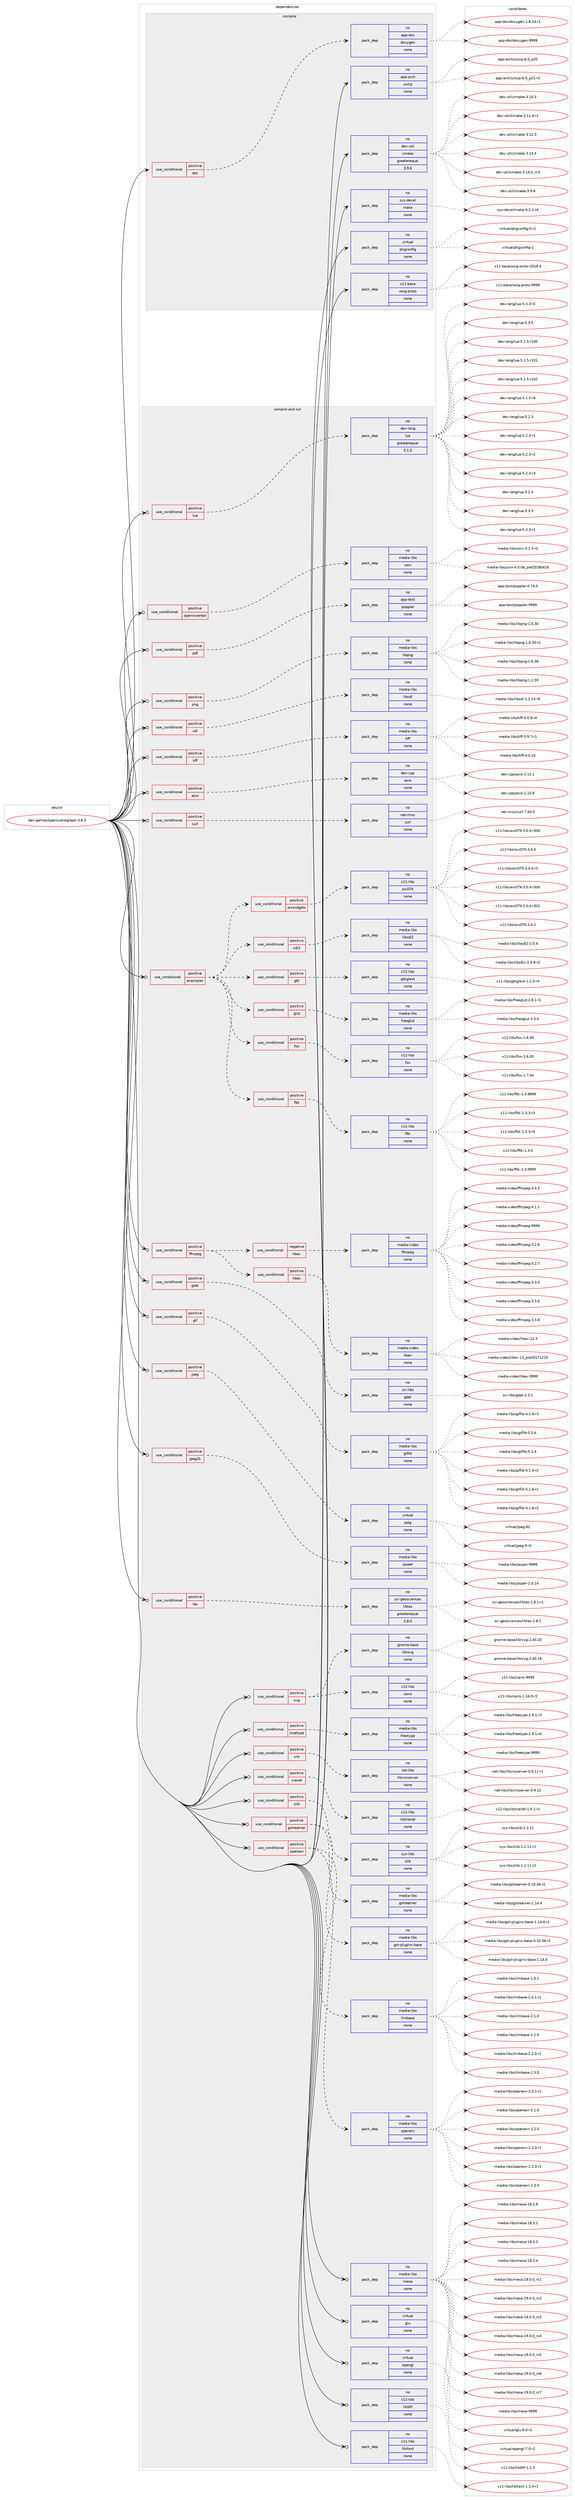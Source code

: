digraph prolog {

# *************
# Graph options
# *************

newrank=true;
concentrate=true;
compound=true;
graph [rankdir=LR,fontname=Helvetica,fontsize=10,ranksep=1.5];#, ranksep=2.5, nodesep=0.2];
edge  [arrowhead=vee];
node  [fontname=Helvetica,fontsize=10];

# **********
# The ebuild
# **********

subgraph cluster_leftcol {
color=gray;
rank=same;
label=<<i>ebuild</i>>;
id [label="dev-games/openscenegraph-3.6.3", color=red, width=4, href="../dev-games/openscenegraph-3.6.3.svg"];
}

# ****************
# The dependencies
# ****************

subgraph cluster_midcol {
color=gray;
label=<<i>dependencies</i>>;
subgraph cluster_compile {
fillcolor="#eeeeee";
style=filled;
label=<<i>compile</i>>;
subgraph cond358397 {
dependency1325007 [label=<<TABLE BORDER="0" CELLBORDER="1" CELLSPACING="0" CELLPADDING="4"><TR><TD ROWSPAN="3" CELLPADDING="10">use_conditional</TD></TR><TR><TD>positive</TD></TR><TR><TD>doc</TD></TR></TABLE>>, shape=none, color=red];
subgraph pack945587 {
dependency1325008 [label=<<TABLE BORDER="0" CELLBORDER="1" CELLSPACING="0" CELLPADDING="4" WIDTH="220"><TR><TD ROWSPAN="6" CELLPADDING="30">pack_dep</TD></TR><TR><TD WIDTH="110">no</TD></TR><TR><TD>app-doc</TD></TR><TR><TD>doxygen</TD></TR><TR><TD>none</TD></TR><TR><TD></TD></TR></TABLE>>, shape=none, color=blue];
}
dependency1325007:e -> dependency1325008:w [weight=20,style="dashed",arrowhead="vee"];
}
id:e -> dependency1325007:w [weight=20,style="solid",arrowhead="vee"];
subgraph pack945588 {
dependency1325009 [label=<<TABLE BORDER="0" CELLBORDER="1" CELLSPACING="0" CELLPADDING="4" WIDTH="220"><TR><TD ROWSPAN="6" CELLPADDING="30">pack_dep</TD></TR><TR><TD WIDTH="110">no</TD></TR><TR><TD>app-arch</TD></TR><TR><TD>unzip</TD></TR><TR><TD>none</TD></TR><TR><TD></TD></TR></TABLE>>, shape=none, color=blue];
}
id:e -> dependency1325009:w [weight=20,style="solid",arrowhead="vee"];
subgraph pack945589 {
dependency1325010 [label=<<TABLE BORDER="0" CELLBORDER="1" CELLSPACING="0" CELLPADDING="4" WIDTH="220"><TR><TD ROWSPAN="6" CELLPADDING="30">pack_dep</TD></TR><TR><TD WIDTH="110">no</TD></TR><TR><TD>dev-util</TD></TR><TR><TD>cmake</TD></TR><TR><TD>greaterequal</TD></TR><TR><TD>3.9.6</TD></TR></TABLE>>, shape=none, color=blue];
}
id:e -> dependency1325010:w [weight=20,style="solid",arrowhead="vee"];
subgraph pack945590 {
dependency1325011 [label=<<TABLE BORDER="0" CELLBORDER="1" CELLSPACING="0" CELLPADDING="4" WIDTH="220"><TR><TD ROWSPAN="6" CELLPADDING="30">pack_dep</TD></TR><TR><TD WIDTH="110">no</TD></TR><TR><TD>sys-devel</TD></TR><TR><TD>make</TD></TR><TR><TD>none</TD></TR><TR><TD></TD></TR></TABLE>>, shape=none, color=blue];
}
id:e -> dependency1325011:w [weight=20,style="solid",arrowhead="vee"];
subgraph pack945591 {
dependency1325012 [label=<<TABLE BORDER="0" CELLBORDER="1" CELLSPACING="0" CELLPADDING="4" WIDTH="220"><TR><TD ROWSPAN="6" CELLPADDING="30">pack_dep</TD></TR><TR><TD WIDTH="110">no</TD></TR><TR><TD>virtual</TD></TR><TR><TD>pkgconfig</TD></TR><TR><TD>none</TD></TR><TR><TD></TD></TR></TABLE>>, shape=none, color=blue];
}
id:e -> dependency1325012:w [weight=20,style="solid",arrowhead="vee"];
subgraph pack945592 {
dependency1325013 [label=<<TABLE BORDER="0" CELLBORDER="1" CELLSPACING="0" CELLPADDING="4" WIDTH="220"><TR><TD ROWSPAN="6" CELLPADDING="30">pack_dep</TD></TR><TR><TD WIDTH="110">no</TD></TR><TR><TD>x11-base</TD></TR><TR><TD>xorg-proto</TD></TR><TR><TD>none</TD></TR><TR><TD></TD></TR></TABLE>>, shape=none, color=blue];
}
id:e -> dependency1325013:w [weight=20,style="solid",arrowhead="vee"];
}
subgraph cluster_compileandrun {
fillcolor="#eeeeee";
style=filled;
label=<<i>compile and run</i>>;
subgraph cond358398 {
dependency1325014 [label=<<TABLE BORDER="0" CELLBORDER="1" CELLSPACING="0" CELLPADDING="4"><TR><TD ROWSPAN="3" CELLPADDING="10">use_conditional</TD></TR><TR><TD>positive</TD></TR><TR><TD>asio</TD></TR></TABLE>>, shape=none, color=red];
subgraph pack945593 {
dependency1325015 [label=<<TABLE BORDER="0" CELLBORDER="1" CELLSPACING="0" CELLPADDING="4" WIDTH="220"><TR><TD ROWSPAN="6" CELLPADDING="30">pack_dep</TD></TR><TR><TD WIDTH="110">no</TD></TR><TR><TD>dev-cpp</TD></TR><TR><TD>asio</TD></TR><TR><TD>none</TD></TR><TR><TD></TD></TR></TABLE>>, shape=none, color=blue];
}
dependency1325014:e -> dependency1325015:w [weight=20,style="dashed",arrowhead="vee"];
}
id:e -> dependency1325014:w [weight=20,style="solid",arrowhead="odotvee"];
subgraph cond358399 {
dependency1325016 [label=<<TABLE BORDER="0" CELLBORDER="1" CELLSPACING="0" CELLPADDING="4"><TR><TD ROWSPAN="3" CELLPADDING="10">use_conditional</TD></TR><TR><TD>positive</TD></TR><TR><TD>curl</TD></TR></TABLE>>, shape=none, color=red];
subgraph pack945594 {
dependency1325017 [label=<<TABLE BORDER="0" CELLBORDER="1" CELLSPACING="0" CELLPADDING="4" WIDTH="220"><TR><TD ROWSPAN="6" CELLPADDING="30">pack_dep</TD></TR><TR><TD WIDTH="110">no</TD></TR><TR><TD>net-misc</TD></TR><TR><TD>curl</TD></TR><TR><TD>none</TD></TR><TR><TD></TD></TR></TABLE>>, shape=none, color=blue];
}
dependency1325016:e -> dependency1325017:w [weight=20,style="dashed",arrowhead="vee"];
}
id:e -> dependency1325016:w [weight=20,style="solid",arrowhead="odotvee"];
subgraph cond358400 {
dependency1325018 [label=<<TABLE BORDER="0" CELLBORDER="1" CELLSPACING="0" CELLPADDING="4"><TR><TD ROWSPAN="3" CELLPADDING="10">use_conditional</TD></TR><TR><TD>positive</TD></TR><TR><TD>examples</TD></TR></TABLE>>, shape=none, color=red];
subgraph cond358401 {
dependency1325019 [label=<<TABLE BORDER="0" CELLBORDER="1" CELLSPACING="0" CELLPADDING="4"><TR><TD ROWSPAN="3" CELLPADDING="10">use_conditional</TD></TR><TR><TD>positive</TD></TR><TR><TD>fltk</TD></TR></TABLE>>, shape=none, color=red];
subgraph pack945595 {
dependency1325020 [label=<<TABLE BORDER="0" CELLBORDER="1" CELLSPACING="0" CELLPADDING="4" WIDTH="220"><TR><TD ROWSPAN="6" CELLPADDING="30">pack_dep</TD></TR><TR><TD WIDTH="110">no</TD></TR><TR><TD>x11-libs</TD></TR><TR><TD>fltk</TD></TR><TR><TD>none</TD></TR><TR><TD></TD></TR></TABLE>>, shape=none, color=blue];
}
dependency1325019:e -> dependency1325020:w [weight=20,style="dashed",arrowhead="vee"];
}
dependency1325018:e -> dependency1325019:w [weight=20,style="dashed",arrowhead="vee"];
subgraph cond358402 {
dependency1325021 [label=<<TABLE BORDER="0" CELLBORDER="1" CELLSPACING="0" CELLPADDING="4"><TR><TD ROWSPAN="3" CELLPADDING="10">use_conditional</TD></TR><TR><TD>positive</TD></TR><TR><TD>fox</TD></TR></TABLE>>, shape=none, color=red];
subgraph pack945596 {
dependency1325022 [label=<<TABLE BORDER="0" CELLBORDER="1" CELLSPACING="0" CELLPADDING="4" WIDTH="220"><TR><TD ROWSPAN="6" CELLPADDING="30">pack_dep</TD></TR><TR><TD WIDTH="110">no</TD></TR><TR><TD>x11-libs</TD></TR><TR><TD>fox</TD></TR><TR><TD>none</TD></TR><TR><TD></TD></TR></TABLE>>, shape=none, color=blue];
}
dependency1325021:e -> dependency1325022:w [weight=20,style="dashed",arrowhead="vee"];
}
dependency1325018:e -> dependency1325021:w [weight=20,style="dashed",arrowhead="vee"];
subgraph cond358403 {
dependency1325023 [label=<<TABLE BORDER="0" CELLBORDER="1" CELLSPACING="0" CELLPADDING="4"><TR><TD ROWSPAN="3" CELLPADDING="10">use_conditional</TD></TR><TR><TD>positive</TD></TR><TR><TD>glut</TD></TR></TABLE>>, shape=none, color=red];
subgraph pack945597 {
dependency1325024 [label=<<TABLE BORDER="0" CELLBORDER="1" CELLSPACING="0" CELLPADDING="4" WIDTH="220"><TR><TD ROWSPAN="6" CELLPADDING="30">pack_dep</TD></TR><TR><TD WIDTH="110">no</TD></TR><TR><TD>media-libs</TD></TR><TR><TD>freeglut</TD></TR><TR><TD>none</TD></TR><TR><TD></TD></TR></TABLE>>, shape=none, color=blue];
}
dependency1325023:e -> dependency1325024:w [weight=20,style="dashed",arrowhead="vee"];
}
dependency1325018:e -> dependency1325023:w [weight=20,style="dashed",arrowhead="vee"];
subgraph cond358404 {
dependency1325025 [label=<<TABLE BORDER="0" CELLBORDER="1" CELLSPACING="0" CELLPADDING="4"><TR><TD ROWSPAN="3" CELLPADDING="10">use_conditional</TD></TR><TR><TD>positive</TD></TR><TR><TD>gtk</TD></TR></TABLE>>, shape=none, color=red];
subgraph pack945598 {
dependency1325026 [label=<<TABLE BORDER="0" CELLBORDER="1" CELLSPACING="0" CELLPADDING="4" WIDTH="220"><TR><TD ROWSPAN="6" CELLPADDING="30">pack_dep</TD></TR><TR><TD WIDTH="110">no</TD></TR><TR><TD>x11-libs</TD></TR><TR><TD>gtkglext</TD></TR><TR><TD>none</TD></TR><TR><TD></TD></TR></TABLE>>, shape=none, color=blue];
}
dependency1325025:e -> dependency1325026:w [weight=20,style="dashed",arrowhead="vee"];
}
dependency1325018:e -> dependency1325025:w [weight=20,style="dashed",arrowhead="vee"];
subgraph cond358405 {
dependency1325027 [label=<<TABLE BORDER="0" CELLBORDER="1" CELLSPACING="0" CELLPADDING="4"><TR><TD ROWSPAN="3" CELLPADDING="10">use_conditional</TD></TR><TR><TD>positive</TD></TR><TR><TD>sdl2</TD></TR></TABLE>>, shape=none, color=red];
subgraph pack945599 {
dependency1325028 [label=<<TABLE BORDER="0" CELLBORDER="1" CELLSPACING="0" CELLPADDING="4" WIDTH="220"><TR><TD ROWSPAN="6" CELLPADDING="30">pack_dep</TD></TR><TR><TD WIDTH="110">no</TD></TR><TR><TD>media-libs</TD></TR><TR><TD>libsdl2</TD></TR><TR><TD>none</TD></TR><TR><TD></TD></TR></TABLE>>, shape=none, color=blue];
}
dependency1325027:e -> dependency1325028:w [weight=20,style="dashed",arrowhead="vee"];
}
dependency1325018:e -> dependency1325027:w [weight=20,style="dashed",arrowhead="vee"];
subgraph cond358406 {
dependency1325029 [label=<<TABLE BORDER="0" CELLBORDER="1" CELLSPACING="0" CELLPADDING="4"><TR><TD ROWSPAN="3" CELLPADDING="10">use_conditional</TD></TR><TR><TD>positive</TD></TR><TR><TD>wxwidgets</TD></TR></TABLE>>, shape=none, color=red];
subgraph pack945600 {
dependency1325030 [label=<<TABLE BORDER="0" CELLBORDER="1" CELLSPACING="0" CELLPADDING="4" WIDTH="220"><TR><TD ROWSPAN="6" CELLPADDING="30">pack_dep</TD></TR><TR><TD WIDTH="110">no</TD></TR><TR><TD>x11-libs</TD></TR><TR><TD>wxGTK</TD></TR><TR><TD>none</TD></TR><TR><TD></TD></TR></TABLE>>, shape=none, color=blue];
}
dependency1325029:e -> dependency1325030:w [weight=20,style="dashed",arrowhead="vee"];
}
dependency1325018:e -> dependency1325029:w [weight=20,style="dashed",arrowhead="vee"];
}
id:e -> dependency1325018:w [weight=20,style="solid",arrowhead="odotvee"];
subgraph cond358407 {
dependency1325031 [label=<<TABLE BORDER="0" CELLBORDER="1" CELLSPACING="0" CELLPADDING="4"><TR><TD ROWSPAN="3" CELLPADDING="10">use_conditional</TD></TR><TR><TD>positive</TD></TR><TR><TD>ffmpeg</TD></TR></TABLE>>, shape=none, color=red];
subgraph cond358408 {
dependency1325032 [label=<<TABLE BORDER="0" CELLBORDER="1" CELLSPACING="0" CELLPADDING="4"><TR><TD ROWSPAN="3" CELLPADDING="10">use_conditional</TD></TR><TR><TD>positive</TD></TR><TR><TD>libav</TD></TR></TABLE>>, shape=none, color=red];
subgraph pack945601 {
dependency1325033 [label=<<TABLE BORDER="0" CELLBORDER="1" CELLSPACING="0" CELLPADDING="4" WIDTH="220"><TR><TD ROWSPAN="6" CELLPADDING="30">pack_dep</TD></TR><TR><TD WIDTH="110">no</TD></TR><TR><TD>media-video</TD></TR><TR><TD>libav</TD></TR><TR><TD>none</TD></TR><TR><TD></TD></TR></TABLE>>, shape=none, color=blue];
}
dependency1325032:e -> dependency1325033:w [weight=20,style="dashed",arrowhead="vee"];
}
dependency1325031:e -> dependency1325032:w [weight=20,style="dashed",arrowhead="vee"];
subgraph cond358409 {
dependency1325034 [label=<<TABLE BORDER="0" CELLBORDER="1" CELLSPACING="0" CELLPADDING="4"><TR><TD ROWSPAN="3" CELLPADDING="10">use_conditional</TD></TR><TR><TD>negative</TD></TR><TR><TD>libav</TD></TR></TABLE>>, shape=none, color=red];
subgraph pack945602 {
dependency1325035 [label=<<TABLE BORDER="0" CELLBORDER="1" CELLSPACING="0" CELLPADDING="4" WIDTH="220"><TR><TD ROWSPAN="6" CELLPADDING="30">pack_dep</TD></TR><TR><TD WIDTH="110">no</TD></TR><TR><TD>media-video</TD></TR><TR><TD>ffmpeg</TD></TR><TR><TD>none</TD></TR><TR><TD></TD></TR></TABLE>>, shape=none, color=blue];
}
dependency1325034:e -> dependency1325035:w [weight=20,style="dashed",arrowhead="vee"];
}
dependency1325031:e -> dependency1325034:w [weight=20,style="dashed",arrowhead="vee"];
}
id:e -> dependency1325031:w [weight=20,style="solid",arrowhead="odotvee"];
subgraph cond358410 {
dependency1325036 [label=<<TABLE BORDER="0" CELLBORDER="1" CELLSPACING="0" CELLPADDING="4"><TR><TD ROWSPAN="3" CELLPADDING="10">use_conditional</TD></TR><TR><TD>positive</TD></TR><TR><TD>gdal</TD></TR></TABLE>>, shape=none, color=red];
subgraph pack945603 {
dependency1325037 [label=<<TABLE BORDER="0" CELLBORDER="1" CELLSPACING="0" CELLPADDING="4" WIDTH="220"><TR><TD ROWSPAN="6" CELLPADDING="30">pack_dep</TD></TR><TR><TD WIDTH="110">no</TD></TR><TR><TD>sci-libs</TD></TR><TR><TD>gdal</TD></TR><TR><TD>none</TD></TR><TR><TD></TD></TR></TABLE>>, shape=none, color=blue];
}
dependency1325036:e -> dependency1325037:w [weight=20,style="dashed",arrowhead="vee"];
}
id:e -> dependency1325036:w [weight=20,style="solid",arrowhead="odotvee"];
subgraph cond358411 {
dependency1325038 [label=<<TABLE BORDER="0" CELLBORDER="1" CELLSPACING="0" CELLPADDING="4"><TR><TD ROWSPAN="3" CELLPADDING="10">use_conditional</TD></TR><TR><TD>positive</TD></TR><TR><TD>gif</TD></TR></TABLE>>, shape=none, color=red];
subgraph pack945604 {
dependency1325039 [label=<<TABLE BORDER="0" CELLBORDER="1" CELLSPACING="0" CELLPADDING="4" WIDTH="220"><TR><TD ROWSPAN="6" CELLPADDING="30">pack_dep</TD></TR><TR><TD WIDTH="110">no</TD></TR><TR><TD>media-libs</TD></TR><TR><TD>giflib</TD></TR><TR><TD>none</TD></TR><TR><TD></TD></TR></TABLE>>, shape=none, color=blue];
}
dependency1325038:e -> dependency1325039:w [weight=20,style="dashed",arrowhead="vee"];
}
id:e -> dependency1325038:w [weight=20,style="solid",arrowhead="odotvee"];
subgraph cond358412 {
dependency1325040 [label=<<TABLE BORDER="0" CELLBORDER="1" CELLSPACING="0" CELLPADDING="4"><TR><TD ROWSPAN="3" CELLPADDING="10">use_conditional</TD></TR><TR><TD>positive</TD></TR><TR><TD>gstreamer</TD></TR></TABLE>>, shape=none, color=red];
subgraph pack945605 {
dependency1325041 [label=<<TABLE BORDER="0" CELLBORDER="1" CELLSPACING="0" CELLPADDING="4" WIDTH="220"><TR><TD ROWSPAN="6" CELLPADDING="30">pack_dep</TD></TR><TR><TD WIDTH="110">no</TD></TR><TR><TD>media-libs</TD></TR><TR><TD>gstreamer</TD></TR><TR><TD>none</TD></TR><TR><TD></TD></TR></TABLE>>, shape=none, color=blue];
}
dependency1325040:e -> dependency1325041:w [weight=20,style="dashed",arrowhead="vee"];
subgraph pack945606 {
dependency1325042 [label=<<TABLE BORDER="0" CELLBORDER="1" CELLSPACING="0" CELLPADDING="4" WIDTH="220"><TR><TD ROWSPAN="6" CELLPADDING="30">pack_dep</TD></TR><TR><TD WIDTH="110">no</TD></TR><TR><TD>media-libs</TD></TR><TR><TD>gst-plugins-base</TD></TR><TR><TD>none</TD></TR><TR><TD></TD></TR></TABLE>>, shape=none, color=blue];
}
dependency1325040:e -> dependency1325042:w [weight=20,style="dashed",arrowhead="vee"];
}
id:e -> dependency1325040:w [weight=20,style="solid",arrowhead="odotvee"];
subgraph cond358413 {
dependency1325043 [label=<<TABLE BORDER="0" CELLBORDER="1" CELLSPACING="0" CELLPADDING="4"><TR><TD ROWSPAN="3" CELLPADDING="10">use_conditional</TD></TR><TR><TD>positive</TD></TR><TR><TD>jpeg</TD></TR></TABLE>>, shape=none, color=red];
subgraph pack945607 {
dependency1325044 [label=<<TABLE BORDER="0" CELLBORDER="1" CELLSPACING="0" CELLPADDING="4" WIDTH="220"><TR><TD ROWSPAN="6" CELLPADDING="30">pack_dep</TD></TR><TR><TD WIDTH="110">no</TD></TR><TR><TD>virtual</TD></TR><TR><TD>jpeg</TD></TR><TR><TD>none</TD></TR><TR><TD></TD></TR></TABLE>>, shape=none, color=blue];
}
dependency1325043:e -> dependency1325044:w [weight=20,style="dashed",arrowhead="vee"];
}
id:e -> dependency1325043:w [weight=20,style="solid",arrowhead="odotvee"];
subgraph cond358414 {
dependency1325045 [label=<<TABLE BORDER="0" CELLBORDER="1" CELLSPACING="0" CELLPADDING="4"><TR><TD ROWSPAN="3" CELLPADDING="10">use_conditional</TD></TR><TR><TD>positive</TD></TR><TR><TD>jpeg2k</TD></TR></TABLE>>, shape=none, color=red];
subgraph pack945608 {
dependency1325046 [label=<<TABLE BORDER="0" CELLBORDER="1" CELLSPACING="0" CELLPADDING="4" WIDTH="220"><TR><TD ROWSPAN="6" CELLPADDING="30">pack_dep</TD></TR><TR><TD WIDTH="110">no</TD></TR><TR><TD>media-libs</TD></TR><TR><TD>jasper</TD></TR><TR><TD>none</TD></TR><TR><TD></TD></TR></TABLE>>, shape=none, color=blue];
}
dependency1325045:e -> dependency1325046:w [weight=20,style="dashed",arrowhead="vee"];
}
id:e -> dependency1325045:w [weight=20,style="solid",arrowhead="odotvee"];
subgraph cond358415 {
dependency1325047 [label=<<TABLE BORDER="0" CELLBORDER="1" CELLSPACING="0" CELLPADDING="4"><TR><TD ROWSPAN="3" CELLPADDING="10">use_conditional</TD></TR><TR><TD>positive</TD></TR><TR><TD>las</TD></TR></TABLE>>, shape=none, color=red];
subgraph pack945609 {
dependency1325048 [label=<<TABLE BORDER="0" CELLBORDER="1" CELLSPACING="0" CELLPADDING="4" WIDTH="220"><TR><TD ROWSPAN="6" CELLPADDING="30">pack_dep</TD></TR><TR><TD WIDTH="110">no</TD></TR><TR><TD>sci-geosciences</TD></TR><TR><TD>liblas</TD></TR><TR><TD>greaterequal</TD></TR><TR><TD>1.8.0</TD></TR></TABLE>>, shape=none, color=blue];
}
dependency1325047:e -> dependency1325048:w [weight=20,style="dashed",arrowhead="vee"];
}
id:e -> dependency1325047:w [weight=20,style="solid",arrowhead="odotvee"];
subgraph cond358416 {
dependency1325049 [label=<<TABLE BORDER="0" CELLBORDER="1" CELLSPACING="0" CELLPADDING="4"><TR><TD ROWSPAN="3" CELLPADDING="10">use_conditional</TD></TR><TR><TD>positive</TD></TR><TR><TD>lua</TD></TR></TABLE>>, shape=none, color=red];
subgraph pack945610 {
dependency1325050 [label=<<TABLE BORDER="0" CELLBORDER="1" CELLSPACING="0" CELLPADDING="4" WIDTH="220"><TR><TD ROWSPAN="6" CELLPADDING="30">pack_dep</TD></TR><TR><TD WIDTH="110">no</TD></TR><TR><TD>dev-lang</TD></TR><TR><TD>lua</TD></TR><TR><TD>greaterequal</TD></TR><TR><TD>5.1.5</TD></TR></TABLE>>, shape=none, color=blue];
}
dependency1325049:e -> dependency1325050:w [weight=20,style="dashed",arrowhead="vee"];
}
id:e -> dependency1325049:w [weight=20,style="solid",arrowhead="odotvee"];
subgraph cond358417 {
dependency1325051 [label=<<TABLE BORDER="0" CELLBORDER="1" CELLSPACING="0" CELLPADDING="4"><TR><TD ROWSPAN="3" CELLPADDING="10">use_conditional</TD></TR><TR><TD>positive</TD></TR><TR><TD>openexr</TD></TR></TABLE>>, shape=none, color=red];
subgraph pack945611 {
dependency1325052 [label=<<TABLE BORDER="0" CELLBORDER="1" CELLSPACING="0" CELLPADDING="4" WIDTH="220"><TR><TD ROWSPAN="6" CELLPADDING="30">pack_dep</TD></TR><TR><TD WIDTH="110">no</TD></TR><TR><TD>media-libs</TD></TR><TR><TD>ilmbase</TD></TR><TR><TD>none</TD></TR><TR><TD></TD></TR></TABLE>>, shape=none, color=blue];
}
dependency1325051:e -> dependency1325052:w [weight=20,style="dashed",arrowhead="vee"];
subgraph pack945612 {
dependency1325053 [label=<<TABLE BORDER="0" CELLBORDER="1" CELLSPACING="0" CELLPADDING="4" WIDTH="220"><TR><TD ROWSPAN="6" CELLPADDING="30">pack_dep</TD></TR><TR><TD WIDTH="110">no</TD></TR><TR><TD>media-libs</TD></TR><TR><TD>openexr</TD></TR><TR><TD>none</TD></TR><TR><TD></TD></TR></TABLE>>, shape=none, color=blue];
}
dependency1325051:e -> dependency1325053:w [weight=20,style="dashed",arrowhead="vee"];
}
id:e -> dependency1325051:w [weight=20,style="solid",arrowhead="odotvee"];
subgraph cond358418 {
dependency1325054 [label=<<TABLE BORDER="0" CELLBORDER="1" CELLSPACING="0" CELLPADDING="4"><TR><TD ROWSPAN="3" CELLPADDING="10">use_conditional</TD></TR><TR><TD>positive</TD></TR><TR><TD>openinventor</TD></TR></TABLE>>, shape=none, color=red];
subgraph pack945613 {
dependency1325055 [label=<<TABLE BORDER="0" CELLBORDER="1" CELLSPACING="0" CELLPADDING="4" WIDTH="220"><TR><TD ROWSPAN="6" CELLPADDING="30">pack_dep</TD></TR><TR><TD WIDTH="110">no</TD></TR><TR><TD>media-libs</TD></TR><TR><TD>coin</TD></TR><TR><TD>none</TD></TR><TR><TD></TD></TR></TABLE>>, shape=none, color=blue];
}
dependency1325054:e -> dependency1325055:w [weight=20,style="dashed",arrowhead="vee"];
}
id:e -> dependency1325054:w [weight=20,style="solid",arrowhead="odotvee"];
subgraph cond358419 {
dependency1325056 [label=<<TABLE BORDER="0" CELLBORDER="1" CELLSPACING="0" CELLPADDING="4"><TR><TD ROWSPAN="3" CELLPADDING="10">use_conditional</TD></TR><TR><TD>positive</TD></TR><TR><TD>pdf</TD></TR></TABLE>>, shape=none, color=red];
subgraph pack945614 {
dependency1325057 [label=<<TABLE BORDER="0" CELLBORDER="1" CELLSPACING="0" CELLPADDING="4" WIDTH="220"><TR><TD ROWSPAN="6" CELLPADDING="30">pack_dep</TD></TR><TR><TD WIDTH="110">no</TD></TR><TR><TD>app-text</TD></TR><TR><TD>poppler</TD></TR><TR><TD>none</TD></TR><TR><TD></TD></TR></TABLE>>, shape=none, color=blue];
}
dependency1325056:e -> dependency1325057:w [weight=20,style="dashed",arrowhead="vee"];
}
id:e -> dependency1325056:w [weight=20,style="solid",arrowhead="odotvee"];
subgraph cond358420 {
dependency1325058 [label=<<TABLE BORDER="0" CELLBORDER="1" CELLSPACING="0" CELLPADDING="4"><TR><TD ROWSPAN="3" CELLPADDING="10">use_conditional</TD></TR><TR><TD>positive</TD></TR><TR><TD>png</TD></TR></TABLE>>, shape=none, color=red];
subgraph pack945615 {
dependency1325059 [label=<<TABLE BORDER="0" CELLBORDER="1" CELLSPACING="0" CELLPADDING="4" WIDTH="220"><TR><TD ROWSPAN="6" CELLPADDING="30">pack_dep</TD></TR><TR><TD WIDTH="110">no</TD></TR><TR><TD>media-libs</TD></TR><TR><TD>libpng</TD></TR><TR><TD>none</TD></TR><TR><TD></TD></TR></TABLE>>, shape=none, color=blue];
}
dependency1325058:e -> dependency1325059:w [weight=20,style="dashed",arrowhead="vee"];
}
id:e -> dependency1325058:w [weight=20,style="solid",arrowhead="odotvee"];
subgraph cond358421 {
dependency1325060 [label=<<TABLE BORDER="0" CELLBORDER="1" CELLSPACING="0" CELLPADDING="4"><TR><TD ROWSPAN="3" CELLPADDING="10">use_conditional</TD></TR><TR><TD>positive</TD></TR><TR><TD>sdl</TD></TR></TABLE>>, shape=none, color=red];
subgraph pack945616 {
dependency1325061 [label=<<TABLE BORDER="0" CELLBORDER="1" CELLSPACING="0" CELLPADDING="4" WIDTH="220"><TR><TD ROWSPAN="6" CELLPADDING="30">pack_dep</TD></TR><TR><TD WIDTH="110">no</TD></TR><TR><TD>media-libs</TD></TR><TR><TD>libsdl</TD></TR><TR><TD>none</TD></TR><TR><TD></TD></TR></TABLE>>, shape=none, color=blue];
}
dependency1325060:e -> dependency1325061:w [weight=20,style="dashed",arrowhead="vee"];
}
id:e -> dependency1325060:w [weight=20,style="solid",arrowhead="odotvee"];
subgraph cond358422 {
dependency1325062 [label=<<TABLE BORDER="0" CELLBORDER="1" CELLSPACING="0" CELLPADDING="4"><TR><TD ROWSPAN="3" CELLPADDING="10">use_conditional</TD></TR><TR><TD>positive</TD></TR><TR><TD>svg</TD></TR></TABLE>>, shape=none, color=red];
subgraph pack945617 {
dependency1325063 [label=<<TABLE BORDER="0" CELLBORDER="1" CELLSPACING="0" CELLPADDING="4" WIDTH="220"><TR><TD ROWSPAN="6" CELLPADDING="30">pack_dep</TD></TR><TR><TD WIDTH="110">no</TD></TR><TR><TD>gnome-base</TD></TR><TR><TD>librsvg</TD></TR><TR><TD>none</TD></TR><TR><TD></TD></TR></TABLE>>, shape=none, color=blue];
}
dependency1325062:e -> dependency1325063:w [weight=20,style="dashed",arrowhead="vee"];
subgraph pack945618 {
dependency1325064 [label=<<TABLE BORDER="0" CELLBORDER="1" CELLSPACING="0" CELLPADDING="4" WIDTH="220"><TR><TD ROWSPAN="6" CELLPADDING="30">pack_dep</TD></TR><TR><TD WIDTH="110">no</TD></TR><TR><TD>x11-libs</TD></TR><TR><TD>cairo</TD></TR><TR><TD>none</TD></TR><TR><TD></TD></TR></TABLE>>, shape=none, color=blue];
}
dependency1325062:e -> dependency1325064:w [weight=20,style="dashed",arrowhead="vee"];
}
id:e -> dependency1325062:w [weight=20,style="solid",arrowhead="odotvee"];
subgraph cond358423 {
dependency1325065 [label=<<TABLE BORDER="0" CELLBORDER="1" CELLSPACING="0" CELLPADDING="4"><TR><TD ROWSPAN="3" CELLPADDING="10">use_conditional</TD></TR><TR><TD>positive</TD></TR><TR><TD>tiff</TD></TR></TABLE>>, shape=none, color=red];
subgraph pack945619 {
dependency1325066 [label=<<TABLE BORDER="0" CELLBORDER="1" CELLSPACING="0" CELLPADDING="4" WIDTH="220"><TR><TD ROWSPAN="6" CELLPADDING="30">pack_dep</TD></TR><TR><TD WIDTH="110">no</TD></TR><TR><TD>media-libs</TD></TR><TR><TD>tiff</TD></TR><TR><TD>none</TD></TR><TR><TD></TD></TR></TABLE>>, shape=none, color=blue];
}
dependency1325065:e -> dependency1325066:w [weight=20,style="dashed",arrowhead="vee"];
}
id:e -> dependency1325065:w [weight=20,style="solid",arrowhead="odotvee"];
subgraph cond358424 {
dependency1325067 [label=<<TABLE BORDER="0" CELLBORDER="1" CELLSPACING="0" CELLPADDING="4"><TR><TD ROWSPAN="3" CELLPADDING="10">use_conditional</TD></TR><TR><TD>positive</TD></TR><TR><TD>truetype</TD></TR></TABLE>>, shape=none, color=red];
subgraph pack945620 {
dependency1325068 [label=<<TABLE BORDER="0" CELLBORDER="1" CELLSPACING="0" CELLPADDING="4" WIDTH="220"><TR><TD ROWSPAN="6" CELLPADDING="30">pack_dep</TD></TR><TR><TD WIDTH="110">no</TD></TR><TR><TD>media-libs</TD></TR><TR><TD>freetype</TD></TR><TR><TD>none</TD></TR><TR><TD></TD></TR></TABLE>>, shape=none, color=blue];
}
dependency1325067:e -> dependency1325068:w [weight=20,style="dashed",arrowhead="vee"];
}
id:e -> dependency1325067:w [weight=20,style="solid",arrowhead="odotvee"];
subgraph cond358425 {
dependency1325069 [label=<<TABLE BORDER="0" CELLBORDER="1" CELLSPACING="0" CELLPADDING="4"><TR><TD ROWSPAN="3" CELLPADDING="10">use_conditional</TD></TR><TR><TD>positive</TD></TR><TR><TD>vnc</TD></TR></TABLE>>, shape=none, color=red];
subgraph pack945621 {
dependency1325070 [label=<<TABLE BORDER="0" CELLBORDER="1" CELLSPACING="0" CELLPADDING="4" WIDTH="220"><TR><TD ROWSPAN="6" CELLPADDING="30">pack_dep</TD></TR><TR><TD WIDTH="110">no</TD></TR><TR><TD>net-libs</TD></TR><TR><TD>libvncserver</TD></TR><TR><TD>none</TD></TR><TR><TD></TD></TR></TABLE>>, shape=none, color=blue];
}
dependency1325069:e -> dependency1325070:w [weight=20,style="dashed",arrowhead="vee"];
}
id:e -> dependency1325069:w [weight=20,style="solid",arrowhead="odotvee"];
subgraph cond358426 {
dependency1325071 [label=<<TABLE BORDER="0" CELLBORDER="1" CELLSPACING="0" CELLPADDING="4"><TR><TD ROWSPAN="3" CELLPADDING="10">use_conditional</TD></TR><TR><TD>positive</TD></TR><TR><TD>xrandr</TD></TR></TABLE>>, shape=none, color=red];
subgraph pack945622 {
dependency1325072 [label=<<TABLE BORDER="0" CELLBORDER="1" CELLSPACING="0" CELLPADDING="4" WIDTH="220"><TR><TD ROWSPAN="6" CELLPADDING="30">pack_dep</TD></TR><TR><TD WIDTH="110">no</TD></TR><TR><TD>x11-libs</TD></TR><TR><TD>libXrandr</TD></TR><TR><TD>none</TD></TR><TR><TD></TD></TR></TABLE>>, shape=none, color=blue];
}
dependency1325071:e -> dependency1325072:w [weight=20,style="dashed",arrowhead="vee"];
}
id:e -> dependency1325071:w [weight=20,style="solid",arrowhead="odotvee"];
subgraph cond358427 {
dependency1325073 [label=<<TABLE BORDER="0" CELLBORDER="1" CELLSPACING="0" CELLPADDING="4"><TR><TD ROWSPAN="3" CELLPADDING="10">use_conditional</TD></TR><TR><TD>positive</TD></TR><TR><TD>zlib</TD></TR></TABLE>>, shape=none, color=red];
subgraph pack945623 {
dependency1325074 [label=<<TABLE BORDER="0" CELLBORDER="1" CELLSPACING="0" CELLPADDING="4" WIDTH="220"><TR><TD ROWSPAN="6" CELLPADDING="30">pack_dep</TD></TR><TR><TD WIDTH="110">no</TD></TR><TR><TD>sys-libs</TD></TR><TR><TD>zlib</TD></TR><TR><TD>none</TD></TR><TR><TD></TD></TR></TABLE>>, shape=none, color=blue];
}
dependency1325073:e -> dependency1325074:w [weight=20,style="dashed",arrowhead="vee"];
}
id:e -> dependency1325073:w [weight=20,style="solid",arrowhead="odotvee"];
subgraph pack945624 {
dependency1325075 [label=<<TABLE BORDER="0" CELLBORDER="1" CELLSPACING="0" CELLPADDING="4" WIDTH="220"><TR><TD ROWSPAN="6" CELLPADDING="30">pack_dep</TD></TR><TR><TD WIDTH="110">no</TD></TR><TR><TD>media-libs</TD></TR><TR><TD>mesa</TD></TR><TR><TD>none</TD></TR><TR><TD></TD></TR></TABLE>>, shape=none, color=blue];
}
id:e -> dependency1325075:w [weight=20,style="solid",arrowhead="odotvee"];
subgraph pack945625 {
dependency1325076 [label=<<TABLE BORDER="0" CELLBORDER="1" CELLSPACING="0" CELLPADDING="4" WIDTH="220"><TR><TD ROWSPAN="6" CELLPADDING="30">pack_dep</TD></TR><TR><TD WIDTH="110">no</TD></TR><TR><TD>virtual</TD></TR><TR><TD>glu</TD></TR><TR><TD>none</TD></TR><TR><TD></TD></TR></TABLE>>, shape=none, color=blue];
}
id:e -> dependency1325076:w [weight=20,style="solid",arrowhead="odotvee"];
subgraph pack945626 {
dependency1325077 [label=<<TABLE BORDER="0" CELLBORDER="1" CELLSPACING="0" CELLPADDING="4" WIDTH="220"><TR><TD ROWSPAN="6" CELLPADDING="30">pack_dep</TD></TR><TR><TD WIDTH="110">no</TD></TR><TR><TD>virtual</TD></TR><TR><TD>opengl</TD></TR><TR><TD>none</TD></TR><TR><TD></TD></TR></TABLE>>, shape=none, color=blue];
}
id:e -> dependency1325077:w [weight=20,style="solid",arrowhead="odotvee"];
subgraph pack945627 {
dependency1325078 [label=<<TABLE BORDER="0" CELLBORDER="1" CELLSPACING="0" CELLPADDING="4" WIDTH="220"><TR><TD ROWSPAN="6" CELLPADDING="30">pack_dep</TD></TR><TR><TD WIDTH="110">no</TD></TR><TR><TD>x11-libs</TD></TR><TR><TD>libSM</TD></TR><TR><TD>none</TD></TR><TR><TD></TD></TR></TABLE>>, shape=none, color=blue];
}
id:e -> dependency1325078:w [weight=20,style="solid",arrowhead="odotvee"];
subgraph pack945628 {
dependency1325079 [label=<<TABLE BORDER="0" CELLBORDER="1" CELLSPACING="0" CELLPADDING="4" WIDTH="220"><TR><TD ROWSPAN="6" CELLPADDING="30">pack_dep</TD></TR><TR><TD WIDTH="110">no</TD></TR><TR><TD>x11-libs</TD></TR><TR><TD>libXext</TD></TR><TR><TD>none</TD></TR><TR><TD></TD></TR></TABLE>>, shape=none, color=blue];
}
id:e -> dependency1325079:w [weight=20,style="solid",arrowhead="odotvee"];
}
subgraph cluster_run {
fillcolor="#eeeeee";
style=filled;
label=<<i>run</i>>;
}
}

# **************
# The candidates
# **************

subgraph cluster_choices {
rank=same;
color=gray;
label=<<i>candidates</i>>;

subgraph choice945587 {
color=black;
nodesep=1;
choice97112112451001119947100111120121103101110454946564649524511449 [label="app-doc/doxygen-1.8.14-r1", color=red, width=4,href="../app-doc/doxygen-1.8.14-r1.svg"];
choice971121124510011199471001111201211031011104557575757 [label="app-doc/doxygen-9999", color=red, width=4,href="../app-doc/doxygen-9999.svg"];
dependency1325008:e -> choice97112112451001119947100111120121103101110454946564649524511449:w [style=dotted,weight="100"];
dependency1325008:e -> choice971121124510011199471001111201211031011104557575757:w [style=dotted,weight="100"];
}
subgraph choice945588 {
color=black;
nodesep=1;
choice971121124597114991044711711012210511245544648951125048 [label="app-arch/unzip-6.0_p20", color=red, width=4,href="../app-arch/unzip-6.0_p20.svg"];
choice9711211245971149910447117110122105112455446489511250494511450 [label="app-arch/unzip-6.0_p21-r2", color=red, width=4,href="../app-arch/unzip-6.0_p21-r2.svg"];
dependency1325009:e -> choice971121124597114991044711711012210511245544648951125048:w [style=dotted,weight="100"];
dependency1325009:e -> choice9711211245971149910447117110122105112455446489511250494511450:w [style=dotted,weight="100"];
}
subgraph choice945589 {
color=black;
nodesep=1;
choice1001011184511711610510847991099710710145514649484651 [label="dev-util/cmake-3.10.3", color=red, width=4,href="../dev-util/cmake-3.10.3.svg"];
choice10010111845117116105108479910997107101455146494946524511449 [label="dev-util/cmake-3.11.4-r1", color=red, width=4,href="../dev-util/cmake-3.11.4-r1.svg"];
choice1001011184511711610510847991099710710145514649504651 [label="dev-util/cmake-3.12.3", color=red, width=4,href="../dev-util/cmake-3.12.3.svg"];
choice1001011184511711610510847991099710710145514649514652 [label="dev-util/cmake-3.13.4", color=red, width=4,href="../dev-util/cmake-3.13.4.svg"];
choice1001011184511711610510847991099710710145514649524648951149951 [label="dev-util/cmake-3.14.0_rc3", color=red, width=4,href="../dev-util/cmake-3.14.0_rc3.svg"];
choice10010111845117116105108479910997107101455146574654 [label="dev-util/cmake-3.9.6", color=red, width=4,href="../dev-util/cmake-3.9.6.svg"];
dependency1325010:e -> choice1001011184511711610510847991099710710145514649484651:w [style=dotted,weight="100"];
dependency1325010:e -> choice10010111845117116105108479910997107101455146494946524511449:w [style=dotted,weight="100"];
dependency1325010:e -> choice1001011184511711610510847991099710710145514649504651:w [style=dotted,weight="100"];
dependency1325010:e -> choice1001011184511711610510847991099710710145514649514652:w [style=dotted,weight="100"];
dependency1325010:e -> choice1001011184511711610510847991099710710145514649524648951149951:w [style=dotted,weight="100"];
dependency1325010:e -> choice10010111845117116105108479910997107101455146574654:w [style=dotted,weight="100"];
}
subgraph choice945590 {
color=black;
nodesep=1;
choice1151211154510010111810110847109971071014552465046494511452 [label="sys-devel/make-4.2.1-r4", color=red, width=4,href="../sys-devel/make-4.2.1-r4.svg"];
dependency1325011:e -> choice1151211154510010111810110847109971071014552465046494511452:w [style=dotted,weight="100"];
}
subgraph choice945591 {
color=black;
nodesep=1;
choice11810511411611797108471121071039911111010210510345484511449 [label="virtual/pkgconfig-0-r1", color=red, width=4,href="../virtual/pkgconfig-0-r1.svg"];
choice1181051141161179710847112107103991111101021051034549 [label="virtual/pkgconfig-1", color=red, width=4,href="../virtual/pkgconfig-1.svg"];
dependency1325012:e -> choice11810511411611797108471121071039911111010210510345484511449:w [style=dotted,weight="100"];
dependency1325012:e -> choice1181051141161179710847112107103991111101021051034549:w [style=dotted,weight="100"];
}
subgraph choice945592 {
color=black;
nodesep=1;
choice1204949459897115101471201111141034511211411111611145504849564652 [label="x11-base/xorg-proto-2018.4", color=red, width=4,href="../x11-base/xorg-proto-2018.4.svg"];
choice120494945989711510147120111114103451121141111161114557575757 [label="x11-base/xorg-proto-9999", color=red, width=4,href="../x11-base/xorg-proto-9999.svg"];
dependency1325013:e -> choice1204949459897115101471201111141034511211411111611145504849564652:w [style=dotted,weight="100"];
dependency1325013:e -> choice120494945989711510147120111114103451121141111161114557575757:w [style=dotted,weight="100"];
}
subgraph choice945593 {
color=black;
nodesep=1;
choice1001011184599112112479711510511145494649484656 [label="dev-cpp/asio-1.10.8", color=red, width=4,href="../dev-cpp/asio-1.10.8.svg"];
choice1001011184599112112479711510511145494649504649 [label="dev-cpp/asio-1.12.1", color=red, width=4,href="../dev-cpp/asio-1.12.1.svg"];
dependency1325015:e -> choice1001011184599112112479711510511145494649484656:w [style=dotted,weight="100"];
dependency1325015:e -> choice1001011184599112112479711510511145494649504649:w [style=dotted,weight="100"];
}
subgraph choice945594 {
color=black;
nodesep=1;
choice1101011164510910511599479911711410845554654524648 [label="net-misc/curl-7.64.0", color=red, width=4,href="../net-misc/curl-7.64.0.svg"];
dependency1325017:e -> choice1101011164510910511599479911711410845554654524648:w [style=dotted,weight="100"];
}
subgraph choice945595 {
color=black;
nodesep=1;
choice12049494510810598115471021081161074549465146514511451 [label="x11-libs/fltk-1.3.3-r3", color=red, width=4,href="../x11-libs/fltk-1.3.3-r3.svg"];
choice12049494510810598115471021081161074549465146514511453 [label="x11-libs/fltk-1.3.3-r5", color=red, width=4,href="../x11-libs/fltk-1.3.3-r5.svg"];
choice1204949451081059811547102108116107454946514652 [label="x11-libs/fltk-1.3.4", color=red, width=4,href="../x11-libs/fltk-1.3.4.svg"];
choice1204949451081059811547102108116107454946514657575757 [label="x11-libs/fltk-1.3.9999", color=red, width=4,href="../x11-libs/fltk-1.3.9999.svg"];
choice1204949451081059811547102108116107454946524657575757 [label="x11-libs/fltk-1.4.9999", color=red, width=4,href="../x11-libs/fltk-1.4.9999.svg"];
dependency1325020:e -> choice12049494510810598115471021081161074549465146514511451:w [style=dotted,weight="100"];
dependency1325020:e -> choice12049494510810598115471021081161074549465146514511453:w [style=dotted,weight="100"];
dependency1325020:e -> choice1204949451081059811547102108116107454946514652:w [style=dotted,weight="100"];
dependency1325020:e -> choice1204949451081059811547102108116107454946514657575757:w [style=dotted,weight="100"];
dependency1325020:e -> choice1204949451081059811547102108116107454946524657575757:w [style=dotted,weight="100"];
}
subgraph choice945596 {
color=black;
nodesep=1;
choice120494945108105981154710211112045494654465257 [label="x11-libs/fox-1.6.49", color=red, width=4,href="../x11-libs/fox-1.6.49.svg"];
choice120494945108105981154710211112045494654465348 [label="x11-libs/fox-1.6.50", color=red, width=4,href="../x11-libs/fox-1.6.50.svg"];
choice120494945108105981154710211112045494655465352 [label="x11-libs/fox-1.7.54", color=red, width=4,href="../x11-libs/fox-1.7.54.svg"];
dependency1325022:e -> choice120494945108105981154710211112045494654465257:w [style=dotted,weight="100"];
dependency1325022:e -> choice120494945108105981154710211112045494654465348:w [style=dotted,weight="100"];
dependency1325022:e -> choice120494945108105981154710211112045494655465352:w [style=dotted,weight="100"];
}
subgraph choice945597 {
color=black;
nodesep=1;
choice109101100105974510810598115471021141011011031081171164550465646494511449 [label="media-libs/freeglut-2.8.1-r1", color=red, width=4,href="../media-libs/freeglut-2.8.1-r1.svg"];
choice10910110010597451081059811547102114101101103108117116455146484648 [label="media-libs/freeglut-3.0.0", color=red, width=4,href="../media-libs/freeglut-3.0.0.svg"];
dependency1325024:e -> choice109101100105974510810598115471021141011011031081171164550465646494511449:w [style=dotted,weight="100"];
dependency1325024:e -> choice10910110010597451081059811547102114101101103108117116455146484648:w [style=dotted,weight="100"];
}
subgraph choice945598 {
color=black;
nodesep=1;
choice12049494510810598115471031161071031081011201164549465046484511452 [label="x11-libs/gtkglext-1.2.0-r4", color=red, width=4,href="../x11-libs/gtkglext-1.2.0-r4.svg"];
dependency1325026:e -> choice12049494510810598115471031161071031081011201164549465046484511452:w [style=dotted,weight="100"];
}
subgraph choice945599 {
color=black;
nodesep=1;
choice1091011001059745108105981154710810598115100108504550464846564511450 [label="media-libs/libsdl2-2.0.8-r2", color=red, width=4,href="../media-libs/libsdl2-2.0.8-r2.svg"];
choice109101100105974510810598115471081059811510010850455046484657 [label="media-libs/libsdl2-2.0.9", color=red, width=4,href="../media-libs/libsdl2-2.0.9.svg"];
dependency1325028:e -> choice1091011001059745108105981154710810598115100108504550464846564511450:w [style=dotted,weight="100"];
dependency1325028:e -> choice109101100105974510810598115471081059811510010850455046484657:w [style=dotted,weight="100"];
}
subgraph choice945600 {
color=black;
nodesep=1;
choice1204949451081059811547119120718475455146484651 [label="x11-libs/wxGTK-3.0.3", color=red, width=4,href="../x11-libs/wxGTK-3.0.3.svg"];
choice120494945108105981154711912071847545514648465145114514848 [label="x11-libs/wxGTK-3.0.3-r300", color=red, width=4,href="../x11-libs/wxGTK-3.0.3-r300.svg"];
choice1204949451081059811547119120718475455146484652 [label="x11-libs/wxGTK-3.0.4", color=red, width=4,href="../x11-libs/wxGTK-3.0.4.svg"];
choice12049494510810598115471191207184754551464846524511449 [label="x11-libs/wxGTK-3.0.4-r1", color=red, width=4,href="../x11-libs/wxGTK-3.0.4-r1.svg"];
choice120494945108105981154711912071847545514648465245114514848 [label="x11-libs/wxGTK-3.0.4-r300", color=red, width=4,href="../x11-libs/wxGTK-3.0.4-r300.svg"];
choice120494945108105981154711912071847545514648465245114514849 [label="x11-libs/wxGTK-3.0.4-r301", color=red, width=4,href="../x11-libs/wxGTK-3.0.4-r301.svg"];
dependency1325030:e -> choice1204949451081059811547119120718475455146484651:w [style=dotted,weight="100"];
dependency1325030:e -> choice120494945108105981154711912071847545514648465145114514848:w [style=dotted,weight="100"];
dependency1325030:e -> choice1204949451081059811547119120718475455146484652:w [style=dotted,weight="100"];
dependency1325030:e -> choice12049494510810598115471191207184754551464846524511449:w [style=dotted,weight="100"];
dependency1325030:e -> choice120494945108105981154711912071847545514648465245114514848:w [style=dotted,weight="100"];
dependency1325030:e -> choice120494945108105981154711912071847545514648465245114514849:w [style=dotted,weight="100"];
}
subgraph choice945601 {
color=black;
nodesep=1;
choice10910110010597451181051001011114710810598971184549504651 [label="media-video/libav-12.3", color=red, width=4,href="../media-video/libav-12.3.svg"];
choice1091011001059745118105100101111471081059897118454951951121141015048495549504957 [label="media-video/libav-13_pre20171219", color=red, width=4,href="../media-video/libav-13_pre20171219.svg"];
choice10910110010597451181051001011114710810598971184557575757 [label="media-video/libav-9999", color=red, width=4,href="../media-video/libav-9999.svg"];
dependency1325033:e -> choice10910110010597451181051001011114710810598971184549504651:w [style=dotted,weight="100"];
dependency1325033:e -> choice1091011001059745118105100101111471081059897118454951951121141015048495549504957:w [style=dotted,weight="100"];
dependency1325033:e -> choice10910110010597451181051001011114710810598971184557575757:w [style=dotted,weight="100"];
}
subgraph choice945602 {
color=black;
nodesep=1;
choice109101100105974511810510010111147102102109112101103455146504654 [label="media-video/ffmpeg-3.2.6", color=red, width=4,href="../media-video/ffmpeg-3.2.6.svg"];
choice109101100105974511810510010111147102102109112101103455146504655 [label="media-video/ffmpeg-3.2.7", color=red, width=4,href="../media-video/ffmpeg-3.2.7.svg"];
choice109101100105974511810510010111147102102109112101103455146514652 [label="media-video/ffmpeg-3.3.4", color=red, width=4,href="../media-video/ffmpeg-3.3.4.svg"];
choice109101100105974511810510010111147102102109112101103455146514654 [label="media-video/ffmpeg-3.3.6", color=red, width=4,href="../media-video/ffmpeg-3.3.6.svg"];
choice109101100105974511810510010111147102102109112101103455146514656 [label="media-video/ffmpeg-3.3.8", color=red, width=4,href="../media-video/ffmpeg-3.3.8.svg"];
choice109101100105974511810510010111147102102109112101103455146524653 [label="media-video/ffmpeg-3.4.5", color=red, width=4,href="../media-video/ffmpeg-3.4.5.svg"];
choice109101100105974511810510010111147102102109112101103455246494649 [label="media-video/ffmpeg-4.1.1", color=red, width=4,href="../media-video/ffmpeg-4.1.1.svg"];
choice1091011001059745118105100101111471021021091121011034557575757 [label="media-video/ffmpeg-9999", color=red, width=4,href="../media-video/ffmpeg-9999.svg"];
dependency1325035:e -> choice109101100105974511810510010111147102102109112101103455146504654:w [style=dotted,weight="100"];
dependency1325035:e -> choice109101100105974511810510010111147102102109112101103455146504655:w [style=dotted,weight="100"];
dependency1325035:e -> choice109101100105974511810510010111147102102109112101103455146514652:w [style=dotted,weight="100"];
dependency1325035:e -> choice109101100105974511810510010111147102102109112101103455146514654:w [style=dotted,weight="100"];
dependency1325035:e -> choice109101100105974511810510010111147102102109112101103455146514656:w [style=dotted,weight="100"];
dependency1325035:e -> choice109101100105974511810510010111147102102109112101103455146524653:w [style=dotted,weight="100"];
dependency1325035:e -> choice109101100105974511810510010111147102102109112101103455246494649:w [style=dotted,weight="100"];
dependency1325035:e -> choice1091011001059745118105100101111471021021091121011034557575757:w [style=dotted,weight="100"];
}
subgraph choice945603 {
color=black;
nodesep=1;
choice1159910545108105981154710310097108455046514649 [label="sci-libs/gdal-2.3.1", color=red, width=4,href="../sci-libs/gdal-2.3.1.svg"];
dependency1325037:e -> choice1159910545108105981154710310097108455046514649:w [style=dotted,weight="100"];
}
subgraph choice945604 {
color=black;
nodesep=1;
choice10910110010597451081059811547103105102108105984552464946544511450 [label="media-libs/giflib-4.1.6-r2", color=red, width=4,href="../media-libs/giflib-4.1.6-r2.svg"];
choice10910110010597451081059811547103105102108105984552464946544511451 [label="media-libs/giflib-4.1.6-r3", color=red, width=4,href="../media-libs/giflib-4.1.6-r3.svg"];
choice1091011001059745108105981154710310510210810598455346484654 [label="media-libs/giflib-5.0.6", color=red, width=4,href="../media-libs/giflib-5.0.6.svg"];
choice1091011001059745108105981154710310510210810598455346494652 [label="media-libs/giflib-5.1.4", color=red, width=4,href="../media-libs/giflib-5.1.4.svg"];
choice10910110010597451081059811547103105102108105984553464946524511450 [label="media-libs/giflib-5.1.4-r2", color=red, width=4,href="../media-libs/giflib-5.1.4-r2.svg"];
choice10910110010597451081059811547103105102108105984553464946544511449 [label="media-libs/giflib-5.1.6-r1", color=red, width=4,href="../media-libs/giflib-5.1.6-r1.svg"];
dependency1325039:e -> choice10910110010597451081059811547103105102108105984552464946544511450:w [style=dotted,weight="100"];
dependency1325039:e -> choice10910110010597451081059811547103105102108105984552464946544511451:w [style=dotted,weight="100"];
dependency1325039:e -> choice1091011001059745108105981154710310510210810598455346484654:w [style=dotted,weight="100"];
dependency1325039:e -> choice1091011001059745108105981154710310510210810598455346494652:w [style=dotted,weight="100"];
dependency1325039:e -> choice10910110010597451081059811547103105102108105984553464946524511450:w [style=dotted,weight="100"];
dependency1325039:e -> choice10910110010597451081059811547103105102108105984553464946544511449:w [style=dotted,weight="100"];
}
subgraph choice945605 {
color=black;
nodesep=1;
choice109101100105974510810598115471031151161141019710910111445484649484651544511450 [label="media-libs/gstreamer-0.10.36-r2", color=red, width=4,href="../media-libs/gstreamer-0.10.36-r2.svg"];
choice109101100105974510810598115471031151161141019710910111445494649524652 [label="media-libs/gstreamer-1.14.4", color=red, width=4,href="../media-libs/gstreamer-1.14.4.svg"];
dependency1325041:e -> choice109101100105974510810598115471031151161141019710910111445484649484651544511450:w [style=dotted,weight="100"];
dependency1325041:e -> choice109101100105974510810598115471031151161141019710910111445494649524652:w [style=dotted,weight="100"];
}
subgraph choice945606 {
color=black;
nodesep=1;
choice109101100105974510810598115471031151164511210811710310511011545989711510145484649484651544511450 [label="media-libs/gst-plugins-base-0.10.36-r2", color=red, width=4,href="../media-libs/gst-plugins-base-0.10.36-r2.svg"];
choice109101100105974510810598115471031151164511210811710310511011545989711510145494649524652 [label="media-libs/gst-plugins-base-1.14.4", color=red, width=4,href="../media-libs/gst-plugins-base-1.14.4.svg"];
choice1091011001059745108105981154710311511645112108117103105110115459897115101454946495246524511449 [label="media-libs/gst-plugins-base-1.14.4-r1", color=red, width=4,href="../media-libs/gst-plugins-base-1.14.4-r1.svg"];
dependency1325042:e -> choice109101100105974510810598115471031151164511210811710310511011545989711510145484649484651544511450:w [style=dotted,weight="100"];
dependency1325042:e -> choice109101100105974510810598115471031151164511210811710310511011545989711510145494649524652:w [style=dotted,weight="100"];
dependency1325042:e -> choice1091011001059745108105981154710311511645112108117103105110115459897115101454946495246524511449:w [style=dotted,weight="100"];
}
subgraph choice945607 {
color=black;
nodesep=1;
choice118105114116117971084710611210110345484511450 [label="virtual/jpeg-0-r2", color=red, width=4,href="../virtual/jpeg-0-r2.svg"];
choice1181051141161179710847106112101103455450 [label="virtual/jpeg-62", color=red, width=4,href="../virtual/jpeg-62.svg"];
dependency1325044:e -> choice118105114116117971084710611210110345484511450:w [style=dotted,weight="100"];
dependency1325044:e -> choice1181051141161179710847106112101103455450:w [style=dotted,weight="100"];
}
subgraph choice945608 {
color=black;
nodesep=1;
choice109101100105974510810598115471069711511210111445504648464952 [label="media-libs/jasper-2.0.14", color=red, width=4,href="../media-libs/jasper-2.0.14.svg"];
choice10910110010597451081059811547106971151121011144557575757 [label="media-libs/jasper-9999", color=red, width=4,href="../media-libs/jasper-9999.svg"];
dependency1325046:e -> choice109101100105974510810598115471069711511210111445504648464952:w [style=dotted,weight="100"];
dependency1325046:e -> choice10910110010597451081059811547106971151121011144557575757:w [style=dotted,weight="100"];
}
subgraph choice945609 {
color=black;
nodesep=1;
choice11599105451031011111159910510111099101115471081059810897115454946564649 [label="sci-geosciences/liblas-1.8.1", color=red, width=4,href="../sci-geosciences/liblas-1.8.1.svg"];
choice115991054510310111111599105101110991011154710810598108971154549465646494511449 [label="sci-geosciences/liblas-1.8.1-r1", color=red, width=4,href="../sci-geosciences/liblas-1.8.1-r1.svg"];
dependency1325048:e -> choice11599105451031011111159910510111099101115471081059810897115454946564649:w [style=dotted,weight="100"];
dependency1325048:e -> choice115991054510310111111599105101110991011154710810598108971154549465646494511449:w [style=dotted,weight="100"];
}
subgraph choice945610 {
color=black;
nodesep=1;
choice1001011184510897110103471081179745534649465345114494848 [label="dev-lang/lua-5.1.5-r100", color=red, width=4,href="../dev-lang/lua-5.1.5-r100.svg"];
choice1001011184510897110103471081179745534649465345114494849 [label="dev-lang/lua-5.1.5-r101", color=red, width=4,href="../dev-lang/lua-5.1.5-r101.svg"];
choice1001011184510897110103471081179745534649465345114494850 [label="dev-lang/lua-5.1.5-r102", color=red, width=4,href="../dev-lang/lua-5.1.5-r102.svg"];
choice100101118451089711010347108117974553464946534511452 [label="dev-lang/lua-5.1.5-r4", color=red, width=4,href="../dev-lang/lua-5.1.5-r4.svg"];
choice10010111845108971101034710811797455346504651 [label="dev-lang/lua-5.2.3", color=red, width=4,href="../dev-lang/lua-5.2.3.svg"];
choice100101118451089711010347108117974553465046514511449 [label="dev-lang/lua-5.2.3-r1", color=red, width=4,href="../dev-lang/lua-5.2.3-r1.svg"];
choice100101118451089711010347108117974553465046514511450 [label="dev-lang/lua-5.2.3-r2", color=red, width=4,href="../dev-lang/lua-5.2.3-r2.svg"];
choice100101118451089711010347108117974553465046514511451 [label="dev-lang/lua-5.2.3-r3", color=red, width=4,href="../dev-lang/lua-5.2.3-r3.svg"];
choice10010111845108971101034710811797455346504652 [label="dev-lang/lua-5.2.4", color=red, width=4,href="../dev-lang/lua-5.2.4.svg"];
choice10010111845108971101034710811797455346514651 [label="dev-lang/lua-5.3.3", color=red, width=4,href="../dev-lang/lua-5.3.3.svg"];
choice100101118451089711010347108117974553465146514511449 [label="dev-lang/lua-5.3.3-r1", color=red, width=4,href="../dev-lang/lua-5.3.3-r1.svg"];
choice100101118451089711010347108117974553465146514511450 [label="dev-lang/lua-5.3.3-r2", color=red, width=4,href="../dev-lang/lua-5.3.3-r2.svg"];
choice10010111845108971101034710811797455346514653 [label="dev-lang/lua-5.3.5", color=red, width=4,href="../dev-lang/lua-5.3.5.svg"];
dependency1325050:e -> choice1001011184510897110103471081179745534649465345114494848:w [style=dotted,weight="100"];
dependency1325050:e -> choice1001011184510897110103471081179745534649465345114494849:w [style=dotted,weight="100"];
dependency1325050:e -> choice1001011184510897110103471081179745534649465345114494850:w [style=dotted,weight="100"];
dependency1325050:e -> choice100101118451089711010347108117974553464946534511452:w [style=dotted,weight="100"];
dependency1325050:e -> choice10010111845108971101034710811797455346504651:w [style=dotted,weight="100"];
dependency1325050:e -> choice100101118451089711010347108117974553465046514511449:w [style=dotted,weight="100"];
dependency1325050:e -> choice100101118451089711010347108117974553465046514511450:w [style=dotted,weight="100"];
dependency1325050:e -> choice100101118451089711010347108117974553465046514511451:w [style=dotted,weight="100"];
dependency1325050:e -> choice10010111845108971101034710811797455346504652:w [style=dotted,weight="100"];
dependency1325050:e -> choice10010111845108971101034710811797455346514651:w [style=dotted,weight="100"];
dependency1325050:e -> choice100101118451089711010347108117974553465146514511449:w [style=dotted,weight="100"];
dependency1325050:e -> choice100101118451089711010347108117974553465146514511450:w [style=dotted,weight="100"];
dependency1325050:e -> choice10010111845108971101034710811797455346514653:w [style=dotted,weight="100"];
}
subgraph choice945611 {
color=black;
nodesep=1;
choice109101100105974510810598115471051081099897115101454946484650 [label="media-libs/ilmbase-1.0.2", color=red, width=4,href="../media-libs/ilmbase-1.0.2.svg"];
choice1091011001059745108105981154710510810998971151014550464846494511449 [label="media-libs/ilmbase-2.0.1-r1", color=red, width=4,href="../media-libs/ilmbase-2.0.1-r1.svg"];
choice109101100105974510810598115471051081099897115101455046494648 [label="media-libs/ilmbase-2.1.0", color=red, width=4,href="../media-libs/ilmbase-2.1.0.svg"];
choice109101100105974510810598115471051081099897115101455046504648 [label="media-libs/ilmbase-2.2.0", color=red, width=4,href="../media-libs/ilmbase-2.2.0.svg"];
choice1091011001059745108105981154710510810998971151014550465046484511449 [label="media-libs/ilmbase-2.2.0-r1", color=red, width=4,href="../media-libs/ilmbase-2.2.0-r1.svg"];
choice109101100105974510810598115471051081099897115101455046514648 [label="media-libs/ilmbase-2.3.0", color=red, width=4,href="../media-libs/ilmbase-2.3.0.svg"];
dependency1325052:e -> choice109101100105974510810598115471051081099897115101454946484650:w [style=dotted,weight="100"];
dependency1325052:e -> choice1091011001059745108105981154710510810998971151014550464846494511449:w [style=dotted,weight="100"];
dependency1325052:e -> choice109101100105974510810598115471051081099897115101455046494648:w [style=dotted,weight="100"];
dependency1325052:e -> choice109101100105974510810598115471051081099897115101455046504648:w [style=dotted,weight="100"];
dependency1325052:e -> choice1091011001059745108105981154710510810998971151014550465046484511449:w [style=dotted,weight="100"];
dependency1325052:e -> choice109101100105974510810598115471051081099897115101455046514648:w [style=dotted,weight="100"];
}
subgraph choice945612 {
color=black;
nodesep=1;
choice109101100105974510810598115471111121011101011201144550464846494511449 [label="media-libs/openexr-2.0.1-r1", color=red, width=4,href="../media-libs/openexr-2.0.1-r1.svg"];
choice10910110010597451081059811547111112101110101120114455046494648 [label="media-libs/openexr-2.1.0", color=red, width=4,href="../media-libs/openexr-2.1.0.svg"];
choice10910110010597451081059811547111112101110101120114455046504648 [label="media-libs/openexr-2.2.0", color=red, width=4,href="../media-libs/openexr-2.2.0.svg"];
choice109101100105974510810598115471111121011101011201144550465046484511449 [label="media-libs/openexr-2.2.0-r1", color=red, width=4,href="../media-libs/openexr-2.2.0-r1.svg"];
choice109101100105974510810598115471111121011101011201144550465046484511450 [label="media-libs/openexr-2.2.0-r2", color=red, width=4,href="../media-libs/openexr-2.2.0-r2.svg"];
choice10910110010597451081059811547111112101110101120114455046514648 [label="media-libs/openexr-2.3.0", color=red, width=4,href="../media-libs/openexr-2.3.0.svg"];
dependency1325053:e -> choice109101100105974510810598115471111121011101011201144550464846494511449:w [style=dotted,weight="100"];
dependency1325053:e -> choice10910110010597451081059811547111112101110101120114455046494648:w [style=dotted,weight="100"];
dependency1325053:e -> choice10910110010597451081059811547111112101110101120114455046504648:w [style=dotted,weight="100"];
dependency1325053:e -> choice109101100105974510810598115471111121011101011201144550465046484511449:w [style=dotted,weight="100"];
dependency1325053:e -> choice109101100105974510810598115471111121011101011201144550465046484511450:w [style=dotted,weight="100"];
dependency1325053:e -> choice10910110010597451081059811547111112101110101120114455046514648:w [style=dotted,weight="100"];
}
subgraph choice945613 {
color=black;
nodesep=1;
choice10910110010597451081059811547991111051104551464946514511450 [label="media-libs/coin-3.1.3-r2", color=red, width=4,href="../media-libs/coin-3.1.3-r2.svg"];
choice109101100105974510810598115479911110511045524648464897951121141015048495648524954 [label="media-libs/coin-4.0.0a_pre20180416", color=red, width=4,href="../media-libs/coin-4.0.0a_pre20180416.svg"];
dependency1325055:e -> choice10910110010597451081059811547991111051104551464946514511450:w [style=dotted,weight="100"];
dependency1325055:e -> choice109101100105974510810598115479911110511045524648464897951121141015048495648524954:w [style=dotted,weight="100"];
}
subgraph choice945614 {
color=black;
nodesep=1;
choice97112112451161011201164711211111211210810111445484655524648 [label="app-text/poppler-0.74.0", color=red, width=4,href="../app-text/poppler-0.74.0.svg"];
choice9711211245116101120116471121111121121081011144557575757 [label="app-text/poppler-9999", color=red, width=4,href="../app-text/poppler-9999.svg"];
dependency1325057:e -> choice97112112451161011201164711211111211210810111445484655524648:w [style=dotted,weight="100"];
dependency1325057:e -> choice9711211245116101120116471121111121121081011144557575757:w [style=dotted,weight="100"];
}
subgraph choice945615 {
color=black;
nodesep=1;
choice109101100105974510810598115471081059811211010345494650465357 [label="media-libs/libpng-1.2.59", color=red, width=4,href="../media-libs/libpng-1.2.59.svg"];
choice109101100105974510810598115471081059811211010345494653465148 [label="media-libs/libpng-1.5.30", color=red, width=4,href="../media-libs/libpng-1.5.30.svg"];
choice1091011001059745108105981154710810598112110103454946544651534511449 [label="media-libs/libpng-1.6.35-r1", color=red, width=4,href="../media-libs/libpng-1.6.35-r1.svg"];
choice109101100105974510810598115471081059811211010345494654465154 [label="media-libs/libpng-1.6.36", color=red, width=4,href="../media-libs/libpng-1.6.36.svg"];
dependency1325059:e -> choice109101100105974510810598115471081059811211010345494650465357:w [style=dotted,weight="100"];
dependency1325059:e -> choice109101100105974510810598115471081059811211010345494653465148:w [style=dotted,weight="100"];
dependency1325059:e -> choice1091011001059745108105981154710810598112110103454946544651534511449:w [style=dotted,weight="100"];
dependency1325059:e -> choice109101100105974510810598115471081059811211010345494654465154:w [style=dotted,weight="100"];
}
subgraph choice945616 {
color=black;
nodesep=1;
choice1091011001059745108105981154710810598115100108454946504649534511457 [label="media-libs/libsdl-1.2.15-r9", color=red, width=4,href="../media-libs/libsdl-1.2.15-r9.svg"];
dependency1325061:e -> choice1091011001059745108105981154710810598115100108454946504649534511457:w [style=dotted,weight="100"];
}
subgraph choice945617 {
color=black;
nodesep=1;
choice10311011110910145989711510147108105981141151181034550465248464956 [label="gnome-base/librsvg-2.40.18", color=red, width=4,href="../gnome-base/librsvg-2.40.18.svg"];
choice10311011110910145989711510147108105981141151181034550465248465048 [label="gnome-base/librsvg-2.40.20", color=red, width=4,href="../gnome-base/librsvg-2.40.20.svg"];
dependency1325063:e -> choice10311011110910145989711510147108105981141151181034550465248464956:w [style=dotted,weight="100"];
dependency1325063:e -> choice10311011110910145989711510147108105981141151181034550465248465048:w [style=dotted,weight="100"];
}
subgraph choice945618 {
color=black;
nodesep=1;
choice12049494510810598115479997105114111454946495446484511450 [label="x11-libs/cairo-1.16.0-r2", color=red, width=4,href="../x11-libs/cairo-1.16.0-r2.svg"];
choice120494945108105981154799971051141114557575757 [label="x11-libs/cairo-9999", color=red, width=4,href="../x11-libs/cairo-9999.svg"];
dependency1325064:e -> choice12049494510810598115479997105114111454946495446484511450:w [style=dotted,weight="100"];
dependency1325064:e -> choice120494945108105981154799971051141114557575757:w [style=dotted,weight="100"];
}
subgraph choice945619 {
color=black;
nodesep=1;
choice109101100105974510810598115471161051021024551465746554511449 [label="media-libs/tiff-3.9.7-r1", color=red, width=4,href="../media-libs/tiff-3.9.7-r1.svg"];
choice1091011001059745108105981154711610510210245524648464948 [label="media-libs/tiff-4.0.10", color=red, width=4,href="../media-libs/tiff-4.0.10.svg"];
choice109101100105974510810598115471161051021024552464846574511452 [label="media-libs/tiff-4.0.9-r4", color=red, width=4,href="../media-libs/tiff-4.0.9-r4.svg"];
dependency1325066:e -> choice109101100105974510810598115471161051021024551465746554511449:w [style=dotted,weight="100"];
dependency1325066:e -> choice1091011001059745108105981154711610510210245524648464948:w [style=dotted,weight="100"];
dependency1325066:e -> choice109101100105974510810598115471161051021024552464846574511452:w [style=dotted,weight="100"];
}
subgraph choice945620 {
color=black;
nodesep=1;
choice109101100105974510810598115471021141011011161211121014550465746494511451 [label="media-libs/freetype-2.9.1-r3", color=red, width=4,href="../media-libs/freetype-2.9.1-r3.svg"];
choice109101100105974510810598115471021141011011161211121014550465746494511452 [label="media-libs/freetype-2.9.1-r4", color=red, width=4,href="../media-libs/freetype-2.9.1-r4.svg"];
choice109101100105974510810598115471021141011011161211121014557575757 [label="media-libs/freetype-9999", color=red, width=4,href="../media-libs/freetype-9999.svg"];
dependency1325068:e -> choice109101100105974510810598115471021141011011161211121014550465746494511451:w [style=dotted,weight="100"];
dependency1325068:e -> choice109101100105974510810598115471021141011011161211121014550465746494511452:w [style=dotted,weight="100"];
dependency1325068:e -> choice109101100105974510810598115471021141011011161211121014557575757:w [style=dotted,weight="100"];
}
subgraph choice945621 {
color=black;
nodesep=1;
choice1101011164510810598115471081059811811099115101114118101114454846574649494511449 [label="net-libs/libvncserver-0.9.11-r1", color=red, width=4,href="../net-libs/libvncserver-0.9.11-r1.svg"];
choice110101116451081059811547108105981181109911510111411810111445484657464950 [label="net-libs/libvncserver-0.9.12", color=red, width=4,href="../net-libs/libvncserver-0.9.12.svg"];
dependency1325070:e -> choice1101011164510810598115471081059811811099115101114118101114454846574649494511449:w [style=dotted,weight="100"];
dependency1325070:e -> choice110101116451081059811547108105981181109911510111411810111445484657464950:w [style=dotted,weight="100"];
}
subgraph choice945622 {
color=black;
nodesep=1;
choice12049494510810598115471081059888114971101001144549465346494511449 [label="x11-libs/libXrandr-1.5.1-r1", color=red, width=4,href="../x11-libs/libXrandr-1.5.1-r1.svg"];
dependency1325072:e -> choice12049494510810598115471081059888114971101001144549465346494511449:w [style=dotted,weight="100"];
}
subgraph choice945623 {
color=black;
nodesep=1;
choice1151211154510810598115471221081059845494650464949 [label="sys-libs/zlib-1.2.11", color=red, width=4,href="../sys-libs/zlib-1.2.11.svg"];
choice11512111545108105981154712210810598454946504649494511449 [label="sys-libs/zlib-1.2.11-r1", color=red, width=4,href="../sys-libs/zlib-1.2.11-r1.svg"];
choice11512111545108105981154712210810598454946504649494511450 [label="sys-libs/zlib-1.2.11-r2", color=red, width=4,href="../sys-libs/zlib-1.2.11-r2.svg"];
dependency1325074:e -> choice1151211154510810598115471221081059845494650464949:w [style=dotted,weight="100"];
dependency1325074:e -> choice11512111545108105981154712210810598454946504649494511449:w [style=dotted,weight="100"];
dependency1325074:e -> choice11512111545108105981154712210810598454946504649494511450:w [style=dotted,weight="100"];
}
subgraph choice945624 {
color=black;
nodesep=1;
choice109101100105974510810598115471091011159745495646504656 [label="media-libs/mesa-18.2.8", color=red, width=4,href="../media-libs/mesa-18.2.8.svg"];
choice109101100105974510810598115471091011159745495646514650 [label="media-libs/mesa-18.3.2", color=red, width=4,href="../media-libs/mesa-18.3.2.svg"];
choice109101100105974510810598115471091011159745495646514651 [label="media-libs/mesa-18.3.3", color=red, width=4,href="../media-libs/mesa-18.3.3.svg"];
choice109101100105974510810598115471091011159745495646514652 [label="media-libs/mesa-18.3.4", color=red, width=4,href="../media-libs/mesa-18.3.4.svg"];
choice109101100105974510810598115471091011159745495746484648951149949 [label="media-libs/mesa-19.0.0_rc1", color=red, width=4,href="../media-libs/mesa-19.0.0_rc1.svg"];
choice109101100105974510810598115471091011159745495746484648951149950 [label="media-libs/mesa-19.0.0_rc2", color=red, width=4,href="../media-libs/mesa-19.0.0_rc2.svg"];
choice109101100105974510810598115471091011159745495746484648951149951 [label="media-libs/mesa-19.0.0_rc3", color=red, width=4,href="../media-libs/mesa-19.0.0_rc3.svg"];
choice109101100105974510810598115471091011159745495746484648951149952 [label="media-libs/mesa-19.0.0_rc4", color=red, width=4,href="../media-libs/mesa-19.0.0_rc4.svg"];
choice109101100105974510810598115471091011159745495746484648951149953 [label="media-libs/mesa-19.0.0_rc5", color=red, width=4,href="../media-libs/mesa-19.0.0_rc5.svg"];
choice109101100105974510810598115471091011159745495746484648951149954 [label="media-libs/mesa-19.0.0_rc6", color=red, width=4,href="../media-libs/mesa-19.0.0_rc6.svg"];
choice109101100105974510810598115471091011159745495746484648951149955 [label="media-libs/mesa-19.0.0_rc7", color=red, width=4,href="../media-libs/mesa-19.0.0_rc7.svg"];
choice10910110010597451081059811547109101115974557575757 [label="media-libs/mesa-9999", color=red, width=4,href="../media-libs/mesa-9999.svg"];
dependency1325075:e -> choice109101100105974510810598115471091011159745495646504656:w [style=dotted,weight="100"];
dependency1325075:e -> choice109101100105974510810598115471091011159745495646514650:w [style=dotted,weight="100"];
dependency1325075:e -> choice109101100105974510810598115471091011159745495646514651:w [style=dotted,weight="100"];
dependency1325075:e -> choice109101100105974510810598115471091011159745495646514652:w [style=dotted,weight="100"];
dependency1325075:e -> choice109101100105974510810598115471091011159745495746484648951149949:w [style=dotted,weight="100"];
dependency1325075:e -> choice109101100105974510810598115471091011159745495746484648951149950:w [style=dotted,weight="100"];
dependency1325075:e -> choice109101100105974510810598115471091011159745495746484648951149951:w [style=dotted,weight="100"];
dependency1325075:e -> choice109101100105974510810598115471091011159745495746484648951149952:w [style=dotted,weight="100"];
dependency1325075:e -> choice109101100105974510810598115471091011159745495746484648951149953:w [style=dotted,weight="100"];
dependency1325075:e -> choice109101100105974510810598115471091011159745495746484648951149954:w [style=dotted,weight="100"];
dependency1325075:e -> choice109101100105974510810598115471091011159745495746484648951149955:w [style=dotted,weight="100"];
dependency1325075:e -> choice10910110010597451081059811547109101115974557575757:w [style=dotted,weight="100"];
}
subgraph choice945625 {
color=black;
nodesep=1;
choice1181051141161179710847103108117455746484511450 [label="virtual/glu-9.0-r2", color=red, width=4,href="../virtual/glu-9.0-r2.svg"];
dependency1325076:e -> choice1181051141161179710847103108117455746484511450:w [style=dotted,weight="100"];
}
subgraph choice945626 {
color=black;
nodesep=1;
choice1181051141161179710847111112101110103108455546484511450 [label="virtual/opengl-7.0-r2", color=red, width=4,href="../virtual/opengl-7.0-r2.svg"];
dependency1325077:e -> choice1181051141161179710847111112101110103108455546484511450:w [style=dotted,weight="100"];
}
subgraph choice945627 {
color=black;
nodesep=1;
choice1204949451081059811547108105988377454946504651 [label="x11-libs/libSM-1.2.3", color=red, width=4,href="../x11-libs/libSM-1.2.3.svg"];
dependency1325078:e -> choice1204949451081059811547108105988377454946504651:w [style=dotted,weight="100"];
}
subgraph choice945628 {
color=black;
nodesep=1;
choice120494945108105981154710810598881011201164549465146514511449 [label="x11-libs/libXext-1.3.3-r1", color=red, width=4,href="../x11-libs/libXext-1.3.3-r1.svg"];
dependency1325079:e -> choice120494945108105981154710810598881011201164549465146514511449:w [style=dotted,weight="100"];
}
}

}
